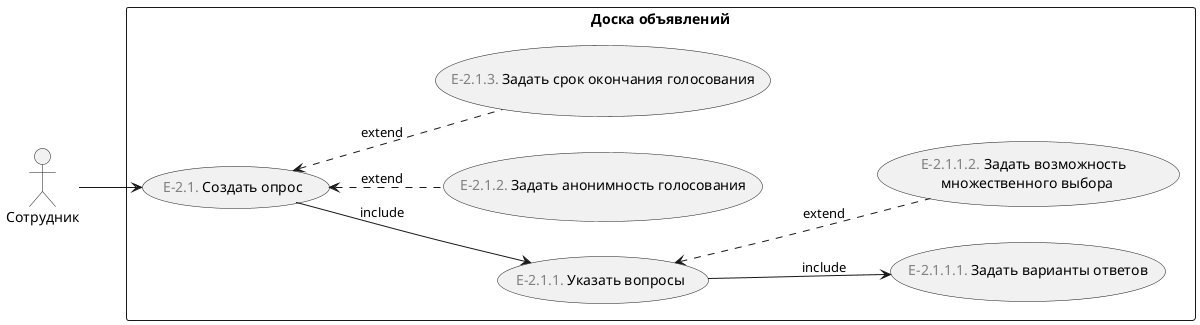 ﻿@startuml
'https://plantuml.com/use-case-diagram

left to right direction

:Сотрудник: as employee

rectangle "Доска объявлений" {
    (<font color="gray">E-2.1.</font> Создать опрос) as create_survey
    (<font color="gray">E-2.1.1.</font> Указать вопросы) as add_questions

    employee --> create_survey 
    
    create_survey --> add_questions : include
    create_survey <.. (<font color="gray">E-2.1.2.</font> Задать анонимность голосования) : extend
    create_survey <.. (<font color="gray">E-2.1.3.</font> Задать срок окончания голосования) : extend 
    add_questions --> (<font color="gray">E-2.1.1.1.</font> Задать варианты ответов) : include
    add_questions <.. (<font color="gray">E-2.1.1.2.</font> Задать возможность \n множественного выбора) : extend
}

@enduml